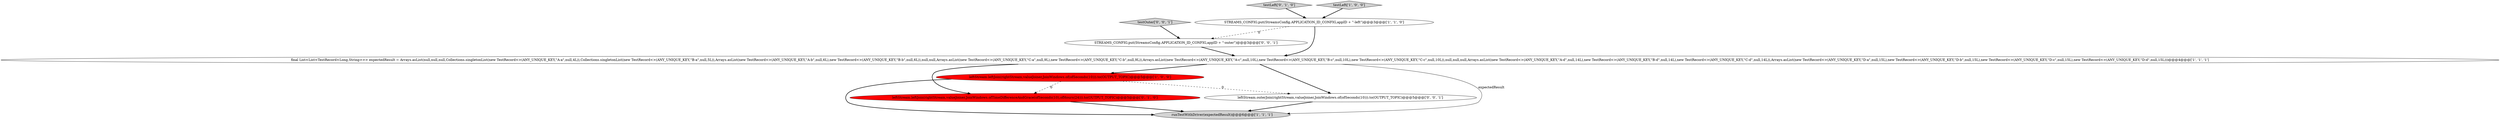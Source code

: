 digraph {
6 [style = filled, label = "leftStream.leftJoin(rightStream,valueJoiner,JoinWindows.ofTimeDifferenceAndGrace(ofSeconds(10),ofHours(24))).to(OUTPUT_TOPIC)@@@5@@@['0', '1', '0']", fillcolor = red, shape = ellipse image = "AAA1AAABBB2BBB"];
5 [style = filled, label = "testLeft['0', '1', '0']", fillcolor = lightgray, shape = diamond image = "AAA0AAABBB2BBB"];
7 [style = filled, label = "STREAMS_CONFIG.put(StreamsConfig.APPLICATION_ID_CONFIG,appID + \"-outer\")@@@3@@@['0', '0', '1']", fillcolor = white, shape = ellipse image = "AAA0AAABBB3BBB"];
4 [style = filled, label = "STREAMS_CONFIG.put(StreamsConfig.APPLICATION_ID_CONFIG,appID + \"-left\")@@@3@@@['1', '1', '0']", fillcolor = white, shape = ellipse image = "AAA0AAABBB1BBB"];
3 [style = filled, label = "testLeft['1', '0', '0']", fillcolor = lightgray, shape = diamond image = "AAA0AAABBB1BBB"];
0 [style = filled, label = "final List<List<TestRecord<Long,String>>> expectedResult = Arrays.asList(null,null,null,Collections.singletonList(new TestRecord<>(ANY_UNIQUE_KEY,\"A-a\",null,4L)),Collections.singletonList(new TestRecord<>(ANY_UNIQUE_KEY,\"B-a\",null,5L)),Arrays.asList(new TestRecord<>(ANY_UNIQUE_KEY,\"A-b\",null,6L),new TestRecord<>(ANY_UNIQUE_KEY,\"B-b\",null,6L)),null,null,Arrays.asList(new TestRecord<>(ANY_UNIQUE_KEY,\"C-a\",null,9L),new TestRecord<>(ANY_UNIQUE_KEY,\"C-b\",null,9L)),Arrays.asList(new TestRecord<>(ANY_UNIQUE_KEY,\"A-c\",null,10L),new TestRecord<>(ANY_UNIQUE_KEY,\"B-c\",null,10L),new TestRecord<>(ANY_UNIQUE_KEY,\"C-c\",null,10L)),null,null,null,Arrays.asList(new TestRecord<>(ANY_UNIQUE_KEY,\"A-d\",null,14L),new TestRecord<>(ANY_UNIQUE_KEY,\"B-d\",null,14L),new TestRecord<>(ANY_UNIQUE_KEY,\"C-d\",null,14L)),Arrays.asList(new TestRecord<>(ANY_UNIQUE_KEY,\"D-a\",null,15L),new TestRecord<>(ANY_UNIQUE_KEY,\"D-b\",null,15L),new TestRecord<>(ANY_UNIQUE_KEY,\"D-c\",null,15L),new TestRecord<>(ANY_UNIQUE_KEY,\"D-d\",null,15L)))@@@4@@@['1', '1', '1']", fillcolor = white, shape = ellipse image = "AAA0AAABBB1BBB"];
2 [style = filled, label = "runTestWithDriver(expectedResult)@@@6@@@['1', '1', '1']", fillcolor = lightgray, shape = ellipse image = "AAA0AAABBB1BBB"];
1 [style = filled, label = "leftStream.leftJoin(rightStream,valueJoiner,JoinWindows.of(ofSeconds(10))).to(OUTPUT_TOPIC)@@@5@@@['1', '0', '0']", fillcolor = red, shape = ellipse image = "AAA1AAABBB1BBB"];
8 [style = filled, label = "leftStream.outerJoin(rightStream,valueJoiner,JoinWindows.of(ofSeconds(10))).to(OUTPUT_TOPIC)@@@5@@@['0', '0', '1']", fillcolor = white, shape = ellipse image = "AAA0AAABBB3BBB"];
9 [style = filled, label = "testOuter['0', '0', '1']", fillcolor = lightgray, shape = diamond image = "AAA0AAABBB3BBB"];
1->8 [style = dashed, label="0"];
1->2 [style = bold, label=""];
7->0 [style = bold, label=""];
8->2 [style = bold, label=""];
9->7 [style = bold, label=""];
0->2 [style = solid, label="expectedResult"];
0->6 [style = bold, label=""];
3->4 [style = bold, label=""];
0->1 [style = bold, label=""];
1->6 [style = dashed, label="0"];
4->7 [style = dashed, label="0"];
5->4 [style = bold, label=""];
4->0 [style = bold, label=""];
0->8 [style = bold, label=""];
6->2 [style = bold, label=""];
}
